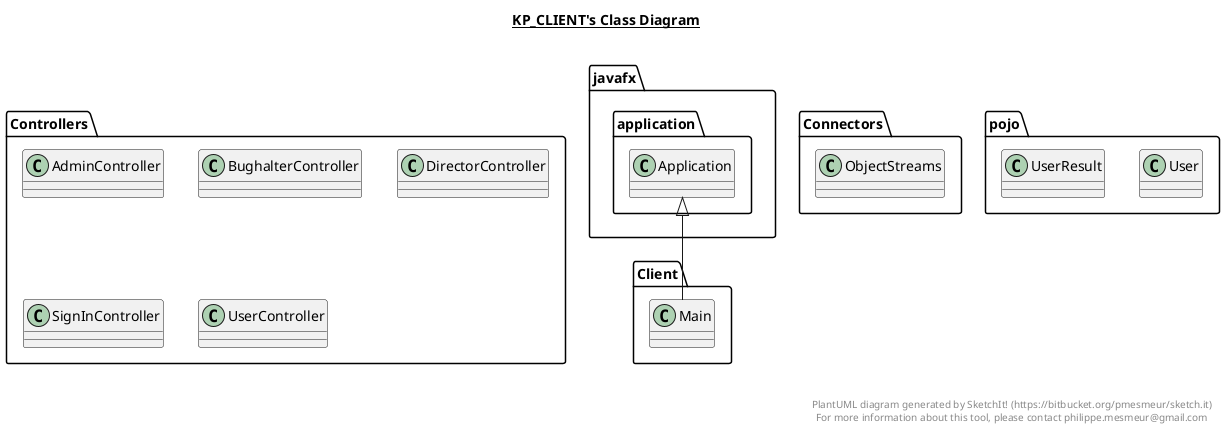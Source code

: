 @startuml

title __KP_CLIENT's Class Diagram__\n

  namespace Client {
    class Client.Main {
    }
  }
  

  namespace Connectors {
    class Connectors.ObjectStreams {
    }
  }
  

  namespace Controllers {
    class Controllers.AdminController {
    }
  }
  

  namespace Controllers {
    class Controllers.BughalterController {
    }
  }
  

  namespace Controllers {
    class Controllers.DirectorController {
    }
  }
  

  namespace Controllers {
    class Controllers.SignInController {
    }
  }
  

  namespace Controllers {
    class Controllers.UserController {
    }
  }
  

  namespace pojo {
    class pojo.User {
    }
  }
  

  namespace pojo {
    class pojo.UserResult {
    }
  }
  

  Client.Main -up-|> javafx.application.Application


right footer


PlantUML diagram generated by SketchIt! (https://bitbucket.org/pmesmeur/sketch.it)
For more information about this tool, please contact philippe.mesmeur@gmail.com
endfooter

@enduml
